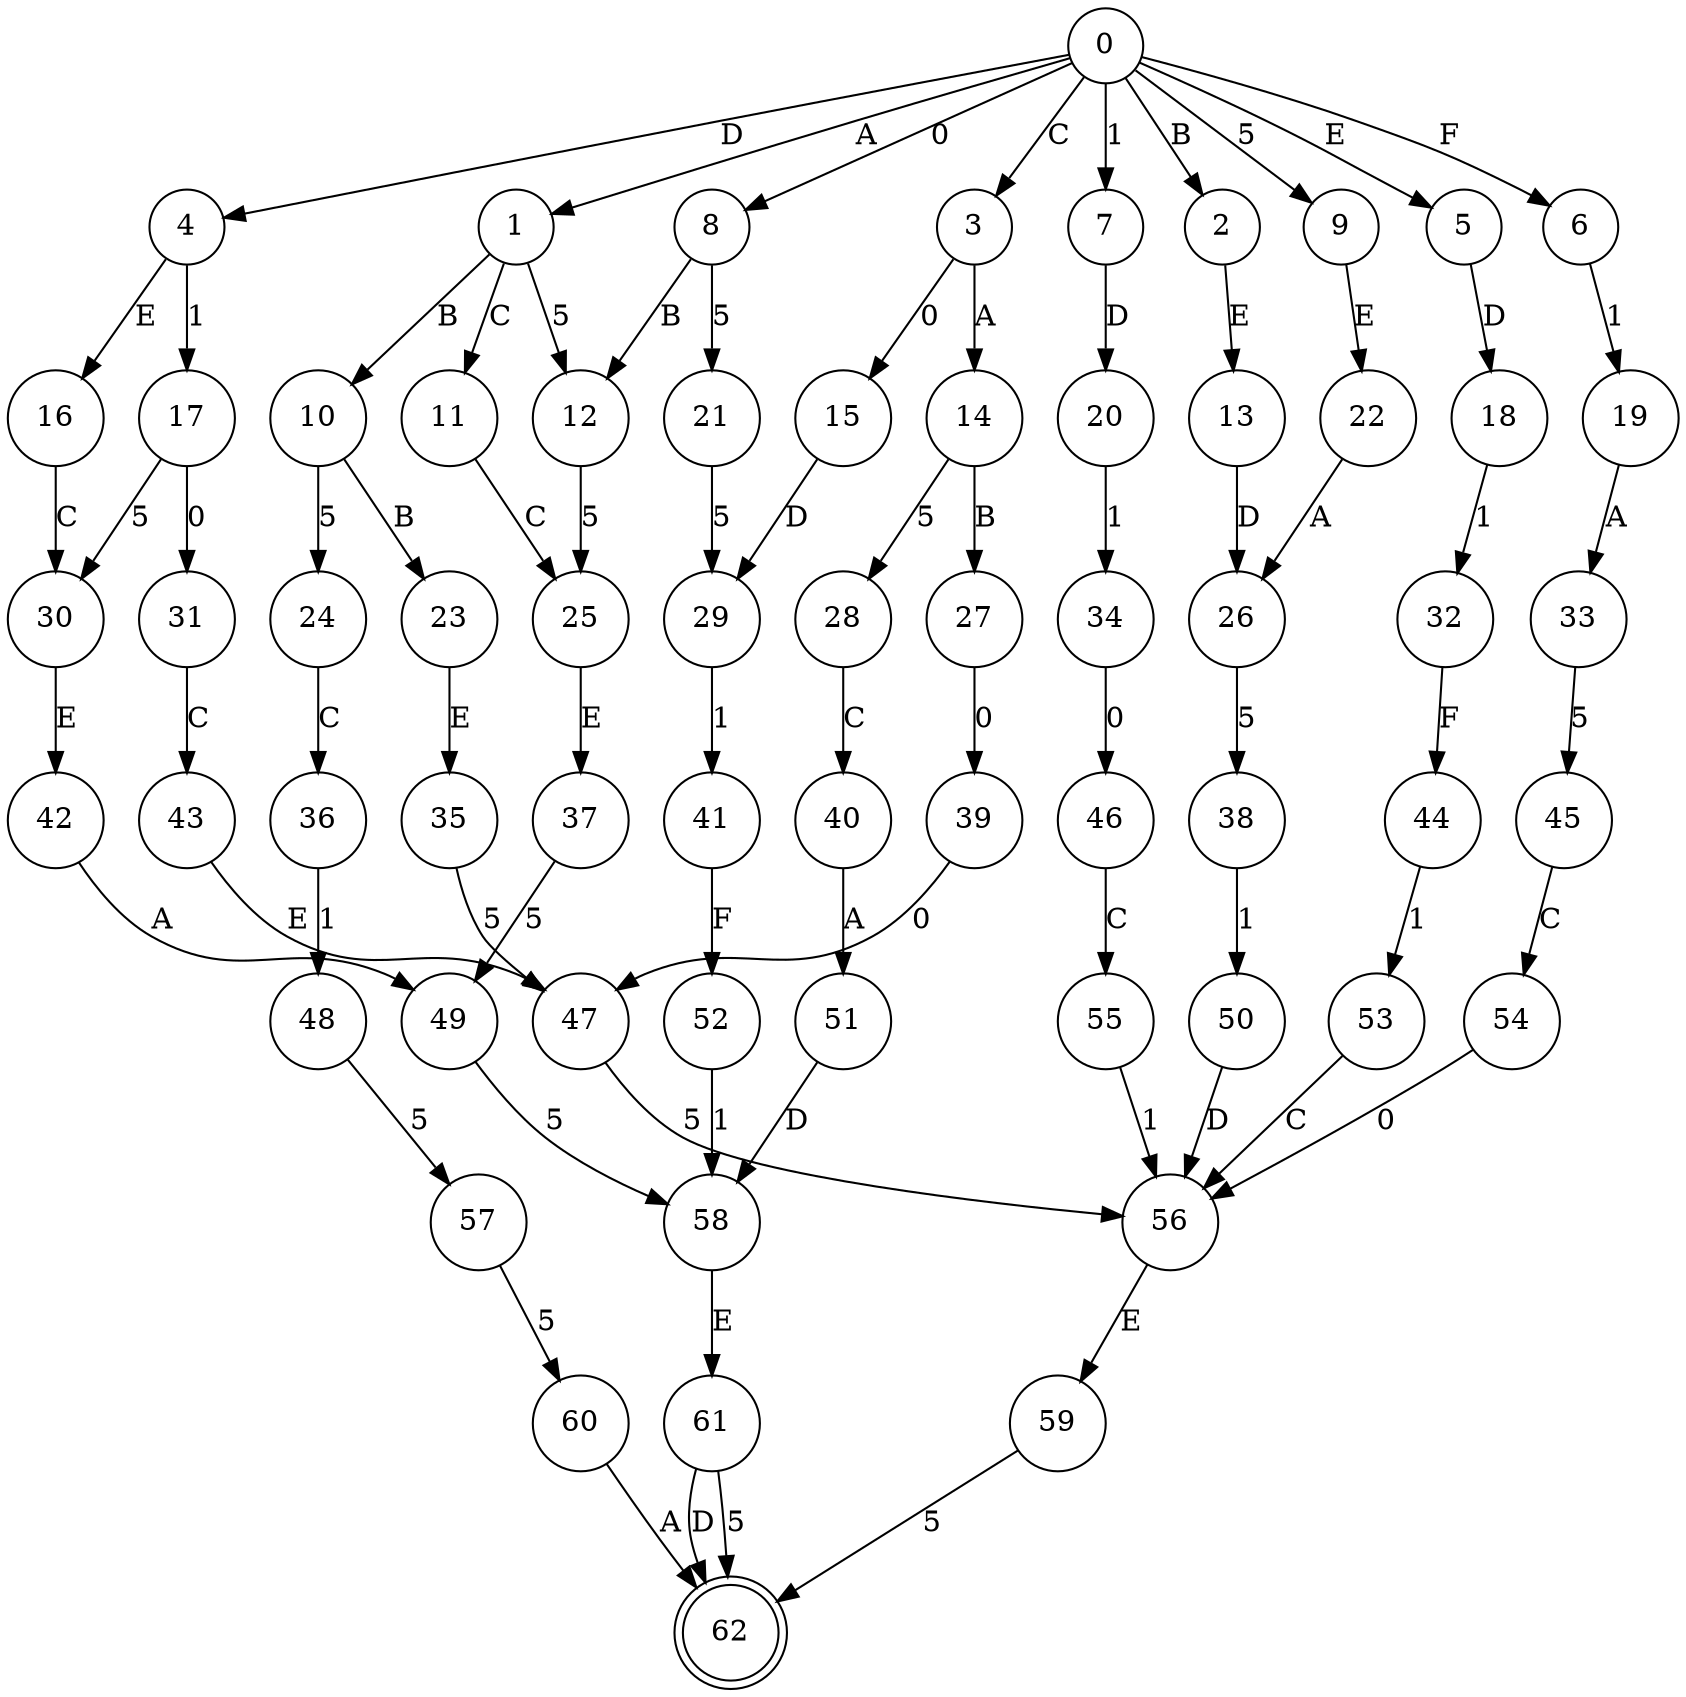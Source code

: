 digraph {
  node [shape=circle];
  n0 [label="0"];
  n1 [label="1"];
  n2 [label="2"];
  n3 [label="3"];
  n4 [label="4"];
  n5 [label="5"];
  n6 [label="6"];
  n7 [label="7"];
  n8 [label="8"];
  n9 [label="9"];
  n10 [label="10"];
  n11 [label="11"];
  n12 [label="12"];
  n13 [label="13"];
  n14 [label="14"];
  n15 [label="15"];
  n16 [label="16"];
  n17 [label="17"];
  n18 [label="18"];
  n19 [label="19"];
  n20 [label="20"];
  n21 [label="21"];
  n22 [label="22"];
  n23 [label="23"];
  n24 [label="24"];
  n25 [label="25"];
  n26 [label="26"];
  n27 [label="27"];
  n28 [label="28"];
  n29 [label="29"];
  n30 [label="30"];
  n31 [label="31"];
  n32 [label="32"];
  n33 [label="33"];
  n34 [label="34"];
  n35 [label="35"];
  n36 [label="36"];
  n37 [label="37"];
  n38 [label="38"];
  n39 [label="39"];
  n40 [label="40"];
  n41 [label="41"];
  n42 [label="42"];
  n43 [label="43"];
  n44 [label="44"];
  n45 [label="45"];
  n46 [label="46"];
  n47 [label="47"];
  n48 [label="48"];
  n49 [label="49"];
  n50 [label="50"];
  n51 [label="51"];
  n52 [label="52"];
  n53 [label="53"];
  n54 [label="54"];
  n55 [label="55"];
  n56 [label="56"];
  n57 [label="57"];
  n58 [label="58"];
  n59 [label="59"];
  n60 [label="60"];
  n61 [label="61"];
  node [shape=circle, peripheries=2];
  n62 [label="62"];
  n0 -> n8 [label="0"];
  n0 -> n7 [label="1"];
  n0 -> n9 [label="5"];
  n0 -> n1 [label="A"];
  n0 -> n2 [label="B"];
  n0 -> n3 [label="C"];
  n0 -> n4 [label="D"];
  n0 -> n5 [label="E"];
  n0 -> n6 [label="F"];
  n1 -> n12 [label="5"];
  n1 -> n10 [label="B"];
  n1 -> n11 [label="C"];
  n2 -> n13 [label="E"];
  n3 -> n15 [label="0"];
  n3 -> n14 [label="A"];
  n4 -> n17 [label="1"];
  n4 -> n16 [label="E"];
  n5 -> n18 [label="D"];
  n6 -> n19 [label="1"];
  n7 -> n20 [label="D"];
  n8 -> n21 [label="5"];
  n8 -> n12 [label="B"];
  n9 -> n22 [label="E"];
  n10 -> n24 [label="5"];
  n10 -> n23 [label="B"];
  n11 -> n25 [label="C"];
  n12 -> n25 [label="5"];
  n13 -> n26 [label="D"];
  n14 -> n28 [label="5"];
  n14 -> n27 [label="B"];
  n15 -> n29 [label="D"];
  n16 -> n30 [label="C"];
  n17 -> n31 [label="0"];
  n17 -> n30 [label="5"];
  n18 -> n32 [label="1"];
  n19 -> n33 [label="A"];
  n20 -> n34 [label="1"];
  n21 -> n29 [label="5"];
  n22 -> n26 [label="A"];
  n23 -> n35 [label="E"];
  n24 -> n36 [label="C"];
  n25 -> n37 [label="E"];
  n26 -> n38 [label="5"];
  n27 -> n39 [label="0"];
  n28 -> n40 [label="C"];
  n29 -> n41 [label="1"];
  n30 -> n42 [label="E"];
  n31 -> n43 [label="C"];
  n32 -> n44 [label="F"];
  n33 -> n45 [label="5"];
  n34 -> n46 [label="0"];
  n35 -> n47 [label="5"];
  n36 -> n48 [label="1"];
  n37 -> n49 [label="5"];
  n38 -> n50 [label="1"];
  n39 -> n47 [label="0"];
  n40 -> n51 [label="A"];
  n41 -> n52 [label="F"];
  n42 -> n49 [label="A"];
  n43 -> n47 [label="E"];
  n44 -> n53 [label="1"];
  n45 -> n54 [label="C"];
  n46 -> n55 [label="C"];
  n47 -> n56 [label="5"];
  n48 -> n57 [label="5"];
  n49 -> n58 [label="5"];
  n50 -> n56 [label="D"];
  n51 -> n58 [label="D"];
  n52 -> n58 [label="1"];
  n53 -> n56 [label="C"];
  n54 -> n56 [label="0"];
  n55 -> n56 [label="1"];
  n56 -> n59 [label="E"];
  n57 -> n60 [label="5"];
  n58 -> n61 [label="E"];
  n59 -> n62 [label="5"];
  n60 -> n62 [label="A"];
  n61 -> n62 [label="5"];
  n61 -> n62 [label="D"];
}

